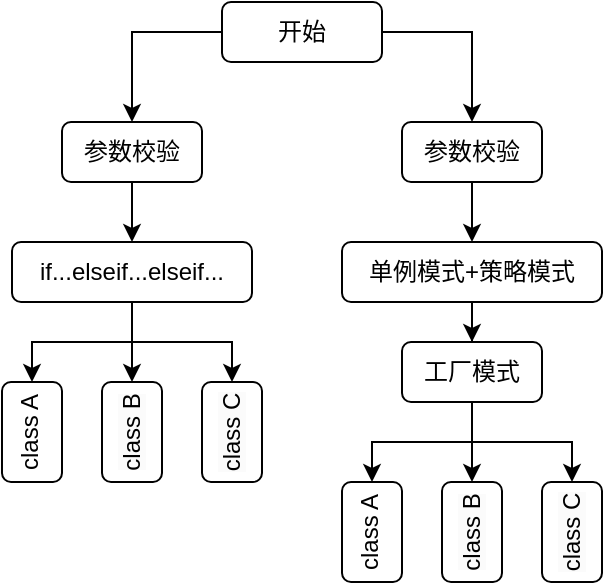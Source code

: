 <mxfile version="26.0.14">
  <diagram name="第 1 页" id="KLoRAD8Rr4eNPZWAdf4I">
    <mxGraphModel dx="389" dy="257" grid="1" gridSize="10" guides="1" tooltips="1" connect="1" arrows="1" fold="1" page="1" pageScale="1" pageWidth="827" pageHeight="1169" math="0" shadow="0">
      <root>
        <mxCell id="0" />
        <mxCell id="1" parent="0" />
        <mxCell id="lLpGI7_uiI3f87P-loz6-7" style="edgeStyle=orthogonalEdgeStyle;rounded=0;orthogonalLoop=1;jettySize=auto;html=1;entryX=0.5;entryY=0;entryDx=0;entryDy=0;" edge="1" parent="1" source="lLpGI7_uiI3f87P-loz6-1" target="lLpGI7_uiI3f87P-loz6-2">
          <mxGeometry relative="1" as="geometry" />
        </mxCell>
        <mxCell id="lLpGI7_uiI3f87P-loz6-19" style="edgeStyle=orthogonalEdgeStyle;rounded=0;orthogonalLoop=1;jettySize=auto;html=1;entryX=0.5;entryY=0;entryDx=0;entryDy=0;" edge="1" parent="1" source="lLpGI7_uiI3f87P-loz6-1" target="lLpGI7_uiI3f87P-loz6-13">
          <mxGeometry relative="1" as="geometry" />
        </mxCell>
        <mxCell id="lLpGI7_uiI3f87P-loz6-1" value="开始" style="rounded=1;whiteSpace=wrap;html=1;" vertex="1" parent="1">
          <mxGeometry x="360" y="150" width="80" height="30" as="geometry" />
        </mxCell>
        <mxCell id="lLpGI7_uiI3f87P-loz6-8" style="edgeStyle=orthogonalEdgeStyle;rounded=0;orthogonalLoop=1;jettySize=auto;html=1;entryX=0.5;entryY=0;entryDx=0;entryDy=0;" edge="1" parent="1" source="lLpGI7_uiI3f87P-loz6-2" target="lLpGI7_uiI3f87P-loz6-3">
          <mxGeometry relative="1" as="geometry" />
        </mxCell>
        <mxCell id="lLpGI7_uiI3f87P-loz6-2" value="参数校验" style="rounded=1;whiteSpace=wrap;html=1;" vertex="1" parent="1">
          <mxGeometry x="280" y="210" width="70" height="30" as="geometry" />
        </mxCell>
        <mxCell id="lLpGI7_uiI3f87P-loz6-9" style="edgeStyle=orthogonalEdgeStyle;rounded=0;orthogonalLoop=1;jettySize=auto;html=1;entryX=0.5;entryY=0;entryDx=0;entryDy=0;" edge="1" parent="1" source="lLpGI7_uiI3f87P-loz6-3" target="lLpGI7_uiI3f87P-loz6-4">
          <mxGeometry relative="1" as="geometry" />
        </mxCell>
        <mxCell id="lLpGI7_uiI3f87P-loz6-10" style="edgeStyle=orthogonalEdgeStyle;rounded=0;orthogonalLoop=1;jettySize=auto;html=1;entryX=0.5;entryY=0;entryDx=0;entryDy=0;" edge="1" parent="1" source="lLpGI7_uiI3f87P-loz6-3" target="lLpGI7_uiI3f87P-loz6-5">
          <mxGeometry relative="1" as="geometry" />
        </mxCell>
        <mxCell id="lLpGI7_uiI3f87P-loz6-11" style="edgeStyle=orthogonalEdgeStyle;rounded=0;orthogonalLoop=1;jettySize=auto;html=1;entryX=0.5;entryY=0;entryDx=0;entryDy=0;" edge="1" parent="1" source="lLpGI7_uiI3f87P-loz6-3" target="lLpGI7_uiI3f87P-loz6-6">
          <mxGeometry relative="1" as="geometry" />
        </mxCell>
        <mxCell id="lLpGI7_uiI3f87P-loz6-3" value="if...elseif...elseif..." style="rounded=1;whiteSpace=wrap;html=1;" vertex="1" parent="1">
          <mxGeometry x="255" y="270" width="120" height="30" as="geometry" />
        </mxCell>
        <mxCell id="lLpGI7_uiI3f87P-loz6-4" value="class A" style="rounded=1;whiteSpace=wrap;html=1;verticalAlign=top;horizontal=0;" vertex="1" parent="1">
          <mxGeometry x="250" y="340" width="30" height="50" as="geometry" />
        </mxCell>
        <mxCell id="lLpGI7_uiI3f87P-loz6-5" value="&lt;span style=&quot;color: rgb(0, 0, 0); font-family: Helvetica; font-size: 12px; font-style: normal; font-variant-ligatures: normal; font-variant-caps: normal; font-weight: 400; letter-spacing: normal; orphans: 2; text-align: center; text-indent: 0px; text-transform: none; widows: 2; word-spacing: 0px; -webkit-text-stroke-width: 0px; white-space: normal; background-color: rgb(251, 251, 251); text-decoration-thickness: initial; text-decoration-style: initial; text-decoration-color: initial; float: none; display: inline !important;&quot;&gt;class B&lt;/span&gt;" style="rounded=1;whiteSpace=wrap;html=1;horizontal=0;" vertex="1" parent="1">
          <mxGeometry x="300" y="340" width="30" height="50" as="geometry" />
        </mxCell>
        <mxCell id="lLpGI7_uiI3f87P-loz6-6" value="&lt;span style=&quot;color: rgb(0, 0, 0); font-family: Helvetica; font-size: 12px; font-style: normal; font-variant-ligatures: normal; font-variant-caps: normal; font-weight: 400; letter-spacing: normal; orphans: 2; text-align: center; text-indent: 0px; text-transform: none; widows: 2; word-spacing: 0px; -webkit-text-stroke-width: 0px; white-space: normal; background-color: rgb(251, 251, 251); text-decoration-thickness: initial; text-decoration-style: initial; text-decoration-color: initial; float: none; display: inline !important;&quot;&gt;class C&lt;/span&gt;" style="rounded=1;whiteSpace=wrap;html=1;horizontal=0;" vertex="1" parent="1">
          <mxGeometry x="350" y="340" width="30" height="50" as="geometry" />
        </mxCell>
        <mxCell id="lLpGI7_uiI3f87P-loz6-13" value="参数校验" style="rounded=1;whiteSpace=wrap;html=1;" vertex="1" parent="1">
          <mxGeometry x="450" y="210" width="70" height="30" as="geometry" />
        </mxCell>
        <mxCell id="lLpGI7_uiI3f87P-loz6-24" style="edgeStyle=orthogonalEdgeStyle;rounded=0;orthogonalLoop=1;jettySize=auto;html=1;entryX=0.5;entryY=0;entryDx=0;entryDy=0;" edge="1" parent="1" source="lLpGI7_uiI3f87P-loz6-14" target="lLpGI7_uiI3f87P-loz6-15">
          <mxGeometry relative="1" as="geometry" />
        </mxCell>
        <mxCell id="lLpGI7_uiI3f87P-loz6-14" value="单例模式+策略模式" style="rounded=1;whiteSpace=wrap;html=1;" vertex="1" parent="1">
          <mxGeometry x="420" y="270" width="130" height="30" as="geometry" />
        </mxCell>
        <mxCell id="lLpGI7_uiI3f87P-loz6-21" style="edgeStyle=orthogonalEdgeStyle;rounded=0;orthogonalLoop=1;jettySize=auto;html=1;entryX=0.5;entryY=0;entryDx=0;entryDy=0;" edge="1" parent="1" source="lLpGI7_uiI3f87P-loz6-15" target="lLpGI7_uiI3f87P-loz6-16">
          <mxGeometry relative="1" as="geometry" />
        </mxCell>
        <mxCell id="lLpGI7_uiI3f87P-loz6-22" style="edgeStyle=orthogonalEdgeStyle;rounded=0;orthogonalLoop=1;jettySize=auto;html=1;entryX=0.5;entryY=0;entryDx=0;entryDy=0;" edge="1" parent="1" source="lLpGI7_uiI3f87P-loz6-15" target="lLpGI7_uiI3f87P-loz6-17">
          <mxGeometry relative="1" as="geometry" />
        </mxCell>
        <mxCell id="lLpGI7_uiI3f87P-loz6-23" style="edgeStyle=orthogonalEdgeStyle;rounded=0;orthogonalLoop=1;jettySize=auto;html=1;entryX=0.5;entryY=0;entryDx=0;entryDy=0;" edge="1" parent="1" source="lLpGI7_uiI3f87P-loz6-15" target="lLpGI7_uiI3f87P-loz6-18">
          <mxGeometry relative="1" as="geometry" />
        </mxCell>
        <mxCell id="lLpGI7_uiI3f87P-loz6-15" value="工厂模式" style="rounded=1;whiteSpace=wrap;html=1;" vertex="1" parent="1">
          <mxGeometry x="450" y="320" width="70" height="30" as="geometry" />
        </mxCell>
        <mxCell id="lLpGI7_uiI3f87P-loz6-16" value="class A" style="rounded=1;whiteSpace=wrap;html=1;verticalAlign=top;horizontal=0;" vertex="1" parent="1">
          <mxGeometry x="420" y="390" width="30" height="50" as="geometry" />
        </mxCell>
        <mxCell id="lLpGI7_uiI3f87P-loz6-17" value="&lt;span style=&quot;color: rgb(0, 0, 0); font-family: Helvetica; font-size: 12px; font-style: normal; font-variant-ligatures: normal; font-variant-caps: normal; font-weight: 400; letter-spacing: normal; orphans: 2; text-align: center; text-indent: 0px; text-transform: none; widows: 2; word-spacing: 0px; -webkit-text-stroke-width: 0px; white-space: normal; background-color: rgb(251, 251, 251); text-decoration-thickness: initial; text-decoration-style: initial; text-decoration-color: initial; float: none; display: inline !important;&quot;&gt;class B&lt;/span&gt;" style="rounded=1;whiteSpace=wrap;html=1;horizontal=0;" vertex="1" parent="1">
          <mxGeometry x="470" y="390" width="30" height="50" as="geometry" />
        </mxCell>
        <mxCell id="lLpGI7_uiI3f87P-loz6-18" value="&lt;span style=&quot;color: rgb(0, 0, 0); font-family: Helvetica; font-size: 12px; font-style: normal; font-variant-ligatures: normal; font-variant-caps: normal; font-weight: 400; letter-spacing: normal; orphans: 2; text-align: center; text-indent: 0px; text-transform: none; widows: 2; word-spacing: 0px; -webkit-text-stroke-width: 0px; white-space: normal; background-color: rgb(251, 251, 251); text-decoration-thickness: initial; text-decoration-style: initial; text-decoration-color: initial; float: none; display: inline !important;&quot;&gt;class C&lt;/span&gt;" style="rounded=1;whiteSpace=wrap;html=1;horizontal=0;" vertex="1" parent="1">
          <mxGeometry x="520" y="390" width="30" height="50" as="geometry" />
        </mxCell>
        <mxCell id="lLpGI7_uiI3f87P-loz6-20" style="edgeStyle=orthogonalEdgeStyle;rounded=0;orthogonalLoop=1;jettySize=auto;html=1;entryX=0.5;entryY=0;entryDx=0;entryDy=0;" edge="1" parent="1" source="lLpGI7_uiI3f87P-loz6-13" target="lLpGI7_uiI3f87P-loz6-14">
          <mxGeometry relative="1" as="geometry" />
        </mxCell>
      </root>
    </mxGraphModel>
  </diagram>
</mxfile>
